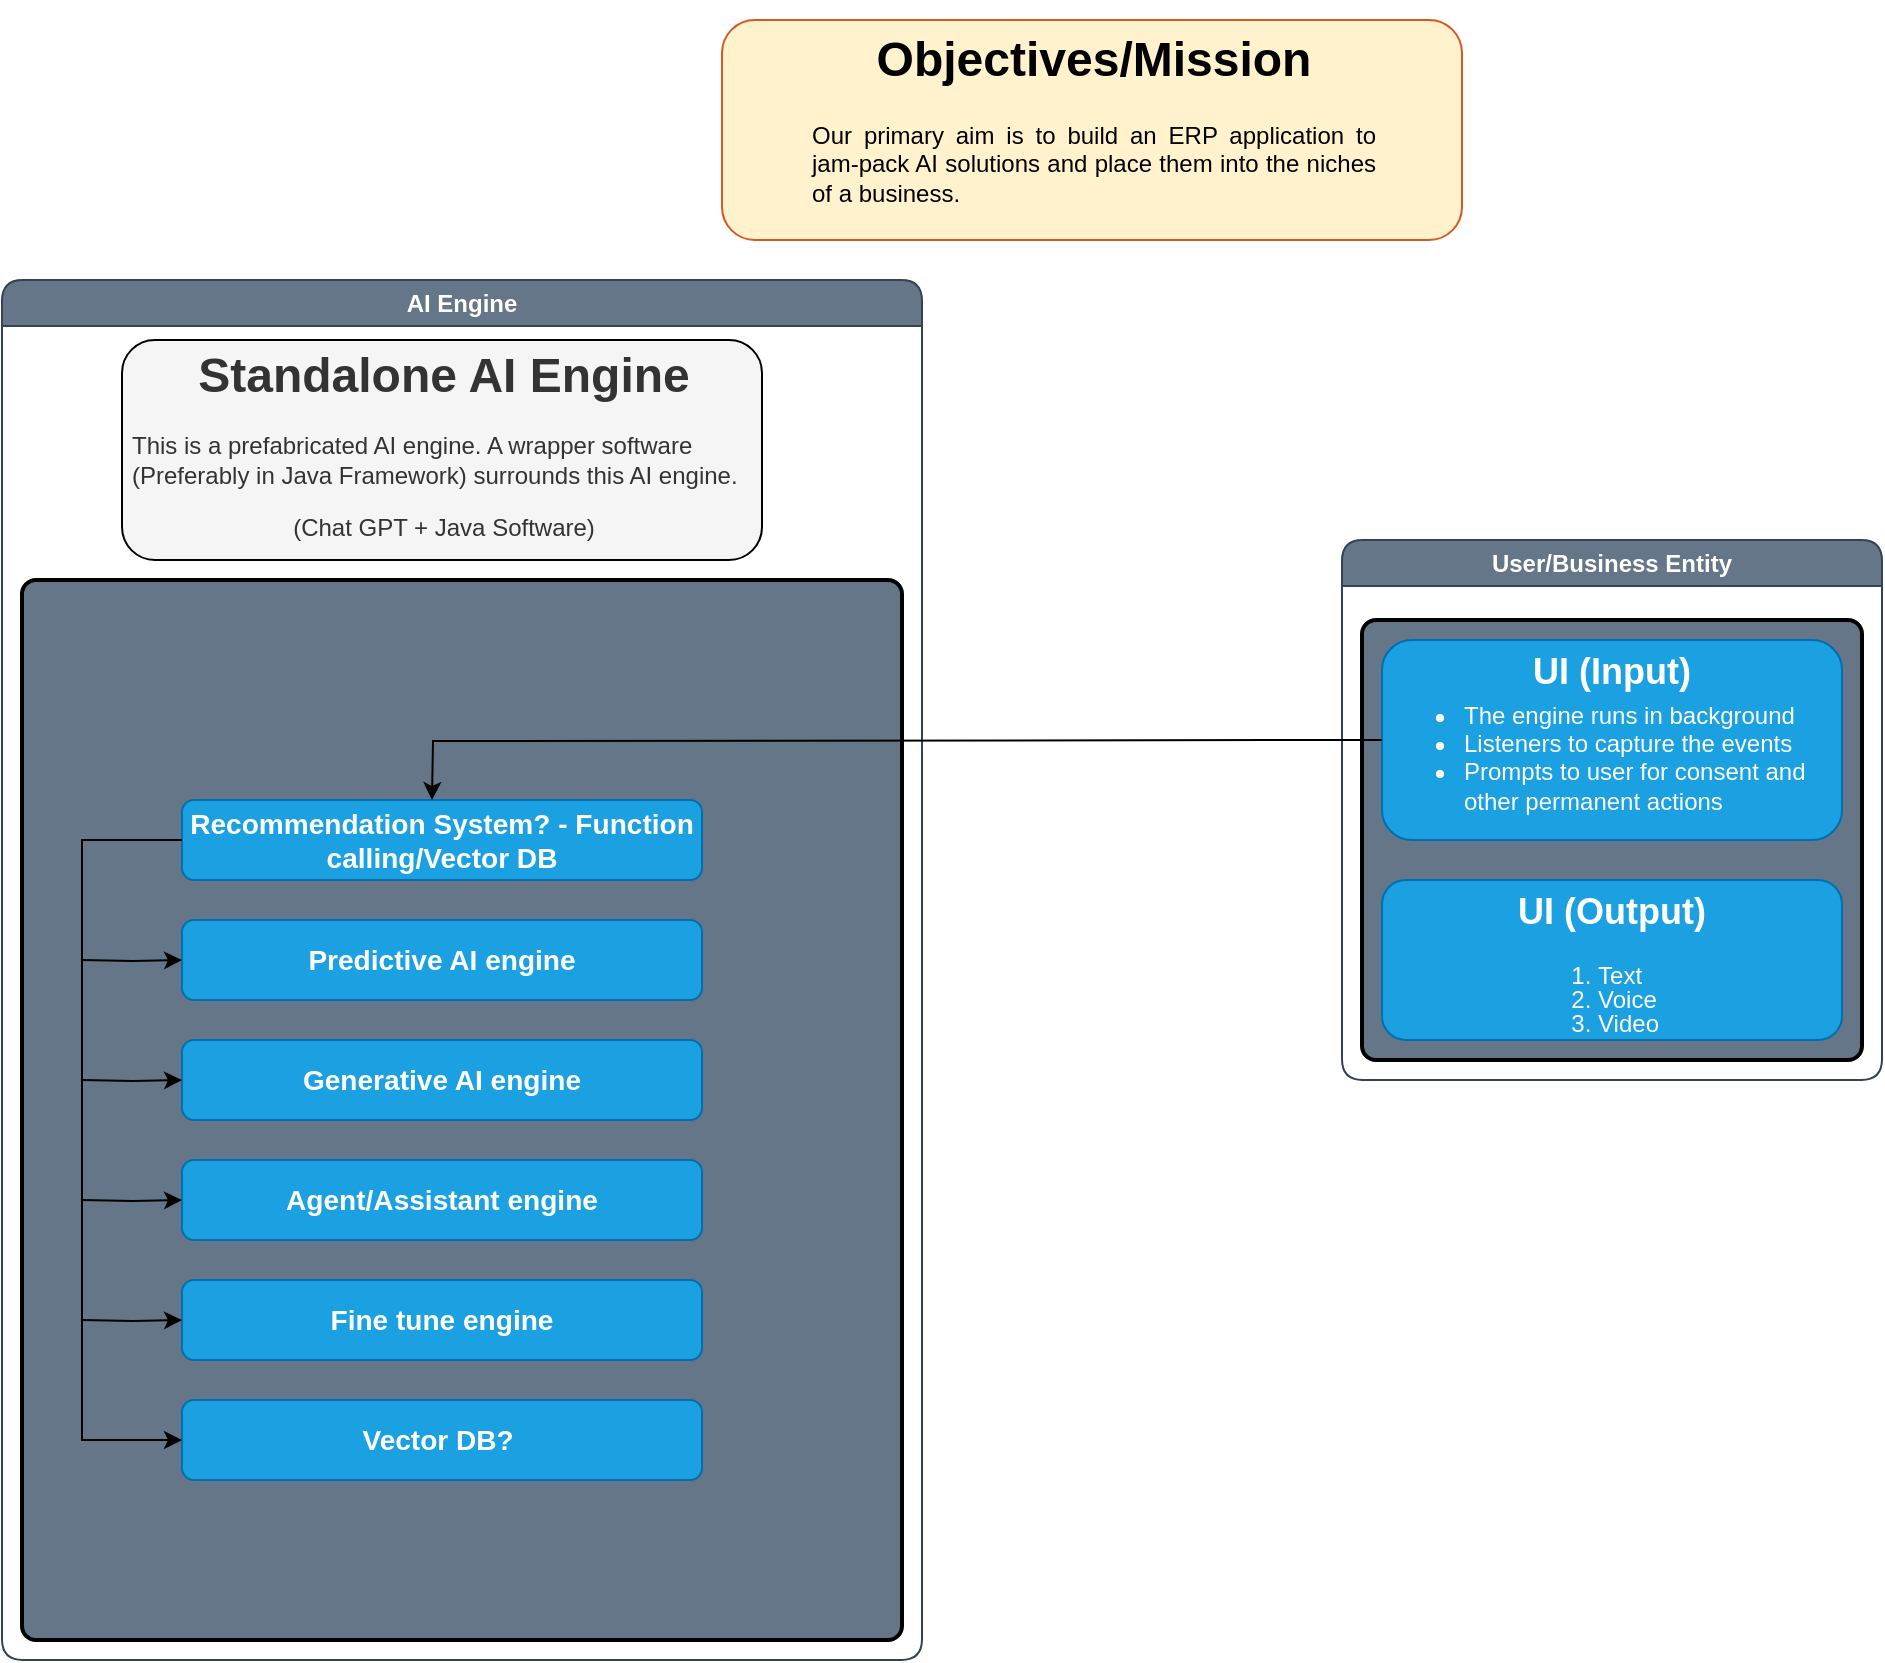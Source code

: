 <mxfile version="22.1.8" type="github" pages="3">
  <diagram name="Page-1" id="GCuxLxOxD08WY95o4TsF">
    <mxGraphModel dx="2154" dy="718" grid="1" gridSize="10" guides="1" tooltips="1" connect="1" arrows="1" fold="1" page="1" pageScale="1" pageWidth="850" pageHeight="1100" math="0" shadow="0">
      <root>
        <mxCell id="0" />
        <mxCell id="1" parent="0" />
        <mxCell id="XNfelhOZbHUISLfhdvYN-3" value="&lt;div&gt;AI Engine&lt;/div&gt;" style="swimlane;whiteSpace=wrap;html=1;rounded=1;fillColor=#647687;fontColor=#ffffff;strokeColor=#314354;glass=0;fillStyle=auto;gradientColor=none;" parent="1" vertex="1">
          <mxGeometry x="-450" y="380" width="460" height="690" as="geometry" />
        </mxCell>
        <mxCell id="XNfelhOZbHUISLfhdvYN-76" value="" style="rounded=1;whiteSpace=wrap;html=1;absoluteArcSize=1;arcSize=14;strokeWidth=2;fillColor=#647687;" parent="XNfelhOZbHUISLfhdvYN-3" vertex="1">
          <mxGeometry x="10" y="150" width="440" height="530" as="geometry" />
        </mxCell>
        <mxCell id="1H__Z4LCt-5vf_XRQfI3-1" value="&lt;h1 style=&quot;line-height: 100%;&quot; align=&quot;center&quot;&gt;Standalone AI Engine&lt;br&gt;&lt;/h1&gt;&lt;p style=&quot;line-height: 120%;&quot;&gt;This is a prefabricated AI engine. A wrapper software (Preferably in Java Framework) surrounds this AI engine.&lt;/p&gt;&lt;p style=&quot;line-height: 120%;&quot;&gt;&lt;/p&gt;&lt;div align=&quot;center&quot;&gt;(Chat GPT + Java Software)&lt;br&gt;&lt;/div&gt;&lt;p&gt;&lt;br&gt;&lt;/p&gt;&lt;p style=&quot;line-height: 120%;&quot;&gt;&lt;/p&gt;" style="text;html=1;strokeColor=#000000;fillColor=#f5f5f5;spacing=5;spacingTop=-20;whiteSpace=wrap;overflow=hidden;rounded=1;fontColor=#333333;glass=0;shadow=0;" vertex="1" parent="XNfelhOZbHUISLfhdvYN-3">
          <mxGeometry x="60" y="30" width="320" height="110" as="geometry" />
        </mxCell>
        <mxCell id="1H__Z4LCt-5vf_XRQfI3-8" value="&lt;h3&gt;Recommendation System? - Function calling/Vector DB&lt;br&gt;&lt;/h3&gt;" style="rounded=1;whiteSpace=wrap;html=1;fillColor=#1ba1e2;fontColor=#ffffff;strokeColor=#006EAF;" vertex="1" parent="XNfelhOZbHUISLfhdvYN-3">
          <mxGeometry x="90" y="260" width="260" height="40" as="geometry" />
        </mxCell>
        <mxCell id="1H__Z4LCt-5vf_XRQfI3-9" value="&lt;h3&gt;Predictive AI engine&lt;/h3&gt;" style="rounded=1;whiteSpace=wrap;html=1;fillColor=#1ba1e2;fontColor=#ffffff;strokeColor=#006EAF;" vertex="1" parent="XNfelhOZbHUISLfhdvYN-3">
          <mxGeometry x="90" y="320" width="260" height="40" as="geometry" />
        </mxCell>
        <mxCell id="1H__Z4LCt-5vf_XRQfI3-10" value="&lt;h3&gt;Generative AI engine&lt;/h3&gt;" style="rounded=1;whiteSpace=wrap;html=1;fillColor=#1ba1e2;fontColor=#ffffff;strokeColor=#006EAF;" vertex="1" parent="XNfelhOZbHUISLfhdvYN-3">
          <mxGeometry x="90" y="380" width="260" height="40" as="geometry" />
        </mxCell>
        <mxCell id="1H__Z4LCt-5vf_XRQfI3-11" value="&lt;h3&gt;Agent/Assistant engine&lt;/h3&gt;" style="rounded=1;whiteSpace=wrap;html=1;fillColor=#1ba1e2;fontColor=#ffffff;strokeColor=#006EAF;" vertex="1" parent="XNfelhOZbHUISLfhdvYN-3">
          <mxGeometry x="90" y="440" width="260" height="40" as="geometry" />
        </mxCell>
        <mxCell id="1H__Z4LCt-5vf_XRQfI3-12" value="&lt;h3&gt;Fine tune engine&lt;/h3&gt;" style="rounded=1;whiteSpace=wrap;html=1;fillColor=#1ba1e2;fontColor=#ffffff;strokeColor=#006EAF;" vertex="1" parent="XNfelhOZbHUISLfhdvYN-3">
          <mxGeometry x="90" y="500" width="260" height="40" as="geometry" />
        </mxCell>
        <mxCell id="1H__Z4LCt-5vf_XRQfI3-13" value="&lt;h3&gt;Vector DB?&amp;nbsp; &lt;br&gt;&lt;/h3&gt;" style="rounded=1;whiteSpace=wrap;html=1;fillColor=#1ba1e2;fontColor=#ffffff;strokeColor=#006EAF;" vertex="1" parent="XNfelhOZbHUISLfhdvYN-3">
          <mxGeometry x="90" y="560" width="260" height="40" as="geometry" />
        </mxCell>
        <mxCell id="1H__Z4LCt-5vf_XRQfI3-14" value="" style="endArrow=classic;html=1;rounded=0;edgeStyle=orthogonalEdgeStyle;entryX=0;entryY=0.5;entryDx=0;entryDy=0;shadow=0;exitX=0;exitY=0.5;exitDx=0;exitDy=0;" edge="1" parent="XNfelhOZbHUISLfhdvYN-3" source="1H__Z4LCt-5vf_XRQfI3-8" target="1H__Z4LCt-5vf_XRQfI3-13">
          <mxGeometry width="50" height="50" relative="1" as="geometry">
            <mxPoint x="215" y="280" as="sourcePoint" />
            <mxPoint x="165" y="330" as="targetPoint" />
            <Array as="points">
              <mxPoint x="40" y="280" />
              <mxPoint x="40" y="580" />
            </Array>
          </mxGeometry>
        </mxCell>
        <mxCell id="1H__Z4LCt-5vf_XRQfI3-17" value="" style="endArrow=classic;html=1;rounded=0;edgeStyle=orthogonalEdgeStyle;" edge="1" parent="XNfelhOZbHUISLfhdvYN-3" target="1H__Z4LCt-5vf_XRQfI3-9">
          <mxGeometry relative="1" as="geometry">
            <mxPoint x="40" y="340" as="sourcePoint" />
            <mxPoint x="60" y="340" as="targetPoint" />
            <Array as="points" />
          </mxGeometry>
        </mxCell>
        <mxCell id="1H__Z4LCt-5vf_XRQfI3-18" value="" style="endArrow=classic;html=1;rounded=0;edgeStyle=orthogonalEdgeStyle;" edge="1" parent="XNfelhOZbHUISLfhdvYN-3" target="1H__Z4LCt-5vf_XRQfI3-10">
          <mxGeometry relative="1" as="geometry">
            <mxPoint x="40" y="400" as="sourcePoint" />
            <mxPoint x="80" y="400" as="targetPoint" />
            <Array as="points" />
          </mxGeometry>
        </mxCell>
        <mxCell id="1H__Z4LCt-5vf_XRQfI3-22" value="" style="endArrow=classic;html=1;rounded=0;edgeStyle=orthogonalEdgeStyle;entryX=0;entryY=0.5;entryDx=0;entryDy=0;" edge="1" parent="XNfelhOZbHUISLfhdvYN-3" target="1H__Z4LCt-5vf_XRQfI3-11">
          <mxGeometry relative="1" as="geometry">
            <mxPoint x="40" y="460" as="sourcePoint" />
            <mxPoint x="100" y="410" as="targetPoint" />
            <Array as="points" />
          </mxGeometry>
        </mxCell>
        <mxCell id="1H__Z4LCt-5vf_XRQfI3-23" value="" style="endArrow=classic;html=1;rounded=0;edgeStyle=orthogonalEdgeStyle;entryX=0;entryY=0.5;entryDx=0;entryDy=0;" edge="1" parent="XNfelhOZbHUISLfhdvYN-3" target="1H__Z4LCt-5vf_XRQfI3-12">
          <mxGeometry relative="1" as="geometry">
            <mxPoint x="40" y="520" as="sourcePoint" />
            <mxPoint x="100" y="470" as="targetPoint" />
            <Array as="points" />
          </mxGeometry>
        </mxCell>
        <mxCell id="XNfelhOZbHUISLfhdvYN-2" value="&lt;h1 align=&quot;center&quot;&gt;Objectives/Mission&lt;br&gt;&lt;/h1&gt;&lt;blockquote&gt;&lt;div align=&quot;justify&quot;&gt;Our primary aim is to build an ERP application to jam-pack AI solutions and place them into the niches of a business.&lt;br&gt;&lt;/div&gt;&lt;/blockquote&gt;" style="text;html=1;strokeColor=#D65822;fillColor=#fff2cc;spacing=5;spacingTop=-20;whiteSpace=wrap;overflow=hidden;rounded=1;labelBorderColor=none;labelBackgroundColor=none;" parent="1" vertex="1">
          <mxGeometry x="-90" y="250" width="370" height="110" as="geometry" />
        </mxCell>
        <mxCell id="XNfelhOZbHUISLfhdvYN-11" value="User/Business Entity" style="swimlane;whiteSpace=wrap;html=1;rounded=1;fillColor=#647687;fontColor=#ffffff;strokeColor=#314354;" parent="1" vertex="1">
          <mxGeometry x="220" y="510" width="270" height="270" as="geometry" />
        </mxCell>
        <mxCell id="XNfelhOZbHUISLfhdvYN-88" value="" style="rounded=1;whiteSpace=wrap;html=1;absoluteArcSize=1;arcSize=14;strokeWidth=2;fillColor=#647687;" parent="XNfelhOZbHUISLfhdvYN-11" vertex="1">
          <mxGeometry x="10" y="40" width="250" height="220" as="geometry" />
        </mxCell>
        <mxCell id="XNfelhOZbHUISLfhdvYN-12" value="&lt;h2 style=&quot;line-height: 0%;&quot;&gt;UI (Input)&lt;/h2&gt;&lt;div&gt;&lt;ul&gt;&lt;li&gt;&lt;div align=&quot;left&quot;&gt;The engine runs in background &lt;br&gt;&lt;/div&gt;&lt;/li&gt;&lt;li&gt;&lt;div align=&quot;left&quot;&gt;Listeners to capture the events&lt;br&gt;&lt;/div&gt;&lt;/li&gt;&lt;li&gt;&lt;div align=&quot;left&quot;&gt;Prompts to user for consent and other permanent actions&lt;br&gt;&lt;/div&gt;&lt;/li&gt;&lt;/ul&gt;&lt;/div&gt;" style="rounded=1;whiteSpace=wrap;html=1;fillColor=#1ba1e2;fontColor=#ffffff;strokeColor=#006EAF;" parent="XNfelhOZbHUISLfhdvYN-11" vertex="1">
          <mxGeometry x="20" y="50" width="230" height="100" as="geometry" />
        </mxCell>
        <mxCell id="XNfelhOZbHUISLfhdvYN-29" value="&lt;p style=&quot;line-height: 120%;&quot;&gt;&lt;/p&gt;&lt;h2&gt;UI (Output)&lt;/h2&gt;&lt;div&gt;&lt;ol style=&quot;line-height: 100%;&quot;&gt;&lt;li&gt;&lt;div align=&quot;left&quot;&gt;Text&lt;/div&gt;&lt;/li&gt;&lt;li&gt;&lt;div align=&quot;left&quot;&gt;Voice&lt;/div&gt;&lt;/li&gt;&lt;li&gt;&lt;div align=&quot;left&quot;&gt;Video&lt;/div&gt;&lt;/li&gt;&lt;/ol&gt;&lt;/div&gt;&lt;p&gt;&lt;/p&gt;" style="rounded=1;whiteSpace=wrap;html=1;fillColor=#1ba1e2;fontColor=#ffffff;strokeColor=#006EAF;" parent="XNfelhOZbHUISLfhdvYN-11" vertex="1">
          <mxGeometry x="20" y="170" width="230" height="80" as="geometry" />
        </mxCell>
        <mxCell id="1H__Z4LCt-5vf_XRQfI3-5" value="" style="endArrow=classic;html=1;rounded=0;edgeStyle=orthogonalEdgeStyle;exitX=0;exitY=0.5;exitDx=0;exitDy=0;" edge="1" parent="1">
          <mxGeometry relative="1" as="geometry">
            <mxPoint x="240" y="610" as="sourcePoint" />
            <mxPoint x="-235" y="640" as="targetPoint" />
          </mxGeometry>
        </mxCell>
      </root>
    </mxGraphModel>
  </diagram>
  <diagram id="IqofV5swPOzBDh46DIPk" name="Page-2">
    <mxGraphModel dx="1434" dy="790" grid="1" gridSize="10" guides="1" tooltips="1" connect="1" arrows="1" fold="1" page="1" pageScale="1" pageWidth="850" pageHeight="1100" math="0" shadow="0">
      <root>
        <mxCell id="0" />
        <mxCell id="1" parent="0" />
        <mxCell id="7Y33LcFCYapHBjeH51eG-1" value="User/Business Entity" style="swimlane;whiteSpace=wrap;html=1;rounded=1;fillColor=#647687;fontColor=#ffffff;strokeColor=#314354;" vertex="1" parent="1">
          <mxGeometry x="1070" y="120" width="270" height="170" as="geometry" />
        </mxCell>
        <mxCell id="7Y33LcFCYapHBjeH51eG-2" value="" style="rounded=1;whiteSpace=wrap;html=1;absoluteArcSize=1;arcSize=14;strokeWidth=2;fillColor=#647687;" vertex="1" parent="7Y33LcFCYapHBjeH51eG-1">
          <mxGeometry x="10" y="40" width="250" height="120" as="geometry" />
        </mxCell>
        <mxCell id="7Y33LcFCYapHBjeH51eG-3" value="&lt;h2 style=&quot;line-height: 0%;&quot;&gt;UI (Input)&lt;/h2&gt;&lt;div&gt;&lt;ul&gt;&lt;li&gt;&lt;div align=&quot;left&quot;&gt;The engine runs in background &lt;br&gt;&lt;/div&gt;&lt;/li&gt;&lt;li&gt;&lt;div align=&quot;left&quot;&gt;Listeners to capture the events&lt;br&gt;&lt;/div&gt;&lt;/li&gt;&lt;li&gt;&lt;div align=&quot;left&quot;&gt;Prompts to user for consent and other permanent actions&lt;br&gt;&lt;/div&gt;&lt;/li&gt;&lt;/ul&gt;&lt;/div&gt;" style="rounded=1;whiteSpace=wrap;html=1;fillColor=#1ba1e2;fontColor=#ffffff;strokeColor=#006EAF;" vertex="1" parent="7Y33LcFCYapHBjeH51eG-1">
          <mxGeometry x="20" y="50" width="230" height="100" as="geometry" />
        </mxCell>
        <mxCell id="7Y33LcFCYapHBjeH51eG-5" value="&lt;div&gt;AI Engine&lt;/div&gt;" style="swimlane;whiteSpace=wrap;html=1;rounded=1;fillColor=#647687;fontColor=#ffffff;strokeColor=#314354;glass=0;fillStyle=auto;gradientColor=none;" vertex="1" parent="1">
          <mxGeometry x="570" y="60" width="460" height="590" as="geometry" />
        </mxCell>
        <mxCell id="7Y33LcFCYapHBjeH51eG-6" value="" style="rounded=1;whiteSpace=wrap;html=1;absoluteArcSize=1;arcSize=14;strokeWidth=2;fillColor=#647687;" vertex="1" parent="7Y33LcFCYapHBjeH51eG-5">
          <mxGeometry x="10" y="151" width="440" height="429" as="geometry" />
        </mxCell>
        <mxCell id="7Y33LcFCYapHBjeH51eG-7" value="&lt;h1 style=&quot;line-height: 100%;&quot; align=&quot;center&quot;&gt;Standalone AI Engine&lt;br&gt;&lt;/h1&gt;&lt;p style=&quot;line-height: 120%;&quot;&gt;This is a Trainable LLM engine. Either a open sourced or ChatGPT can substitute as the LLM engine.&lt;br&gt;&lt;/p&gt;&lt;p style=&quot;line-height: 120%;&quot;&gt;&lt;/p&gt;&lt;div align=&quot;center&quot;&gt;{Trainable (LLM) + (?) Java Software}&lt;br&gt;&lt;/div&gt;&lt;p&gt;&lt;br&gt;&lt;/p&gt;&lt;p style=&quot;line-height: 120%;&quot;&gt;&lt;/p&gt;" style="text;html=1;strokeColor=#000000;fillColor=#f5f5f5;spacing=5;spacingTop=-20;whiteSpace=wrap;overflow=hidden;rounded=1;fontColor=#333333;glass=0;shadow=0;" vertex="1" parent="7Y33LcFCYapHBjeH51eG-5">
          <mxGeometry x="70" y="30" width="320" height="110" as="geometry" />
        </mxCell>
        <mxCell id="7Y33LcFCYapHBjeH51eG-20" value="" style="edgeStyle=orthogonalEdgeStyle;rounded=0;orthogonalLoop=1;jettySize=auto;html=1;" edge="1" parent="7Y33LcFCYapHBjeH51eG-5" source="7Y33LcFCYapHBjeH51eG-8" target="7Y33LcFCYapHBjeH51eG-11">
          <mxGeometry relative="1" as="geometry" />
        </mxCell>
        <mxCell id="7Y33LcFCYapHBjeH51eG-8" value="&lt;h3 style=&quot;line-height: 0%;&quot;&gt;LLM Engine&lt;br&gt;&lt;/h3&gt;&lt;div&gt;&lt;br&gt;&lt;/div&gt;&lt;div style=&quot;line-height: 120%;&quot;&gt;ChatGPT - Limited to Function Call/Assistant engine&lt;/div&gt;&lt;div&gt;&lt;br&gt;&lt;/div&gt;&lt;div&gt;LangChain - provides a wrapper to invoke suitable agent&lt;br&gt;&lt;/div&gt;" style="rounded=1;whiteSpace=wrap;html=1;fillColor=#1ba1e2;fontColor=#ffffff;strokeColor=#006EAF;" vertex="1" parent="7Y33LcFCYapHBjeH51eG-5">
          <mxGeometry x="100" y="180" width="260" height="130" as="geometry" />
        </mxCell>
        <mxCell id="7Y33LcFCYapHBjeH51eG-9" value="&lt;h3&gt;Predictive AI engine&lt;/h3&gt;" style="rounded=1;whiteSpace=wrap;html=1;fillColor=#1ba1e2;fontColor=#ffffff;strokeColor=#006EAF;" vertex="1" parent="7Y33LcFCYapHBjeH51eG-5">
          <mxGeometry x="100" y="400" width="260" height="40" as="geometry" />
        </mxCell>
        <mxCell id="7Y33LcFCYapHBjeH51eG-10" value="&lt;h3&gt;Generative AI engine&lt;/h3&gt;" style="rounded=1;whiteSpace=wrap;html=1;fillColor=#1ba1e2;fontColor=#ffffff;strokeColor=#006EAF;" vertex="1" parent="7Y33LcFCYapHBjeH51eG-5">
          <mxGeometry x="100" y="460" width="260" height="40" as="geometry" />
        </mxCell>
        <mxCell id="7Y33LcFCYapHBjeH51eG-11" value="&lt;h3&gt;Function Call/Assistant engine&lt;/h3&gt;" style="rounded=1;whiteSpace=wrap;html=1;fillColor=#1ba1e2;fontColor=#ffffff;strokeColor=#006EAF;" vertex="1" parent="7Y33LcFCYapHBjeH51eG-5">
          <mxGeometry x="100" y="340" width="260" height="40" as="geometry" />
        </mxCell>
        <mxCell id="7Y33LcFCYapHBjeH51eG-14" value="" style="endArrow=classic;html=1;rounded=0;edgeStyle=orthogonalEdgeStyle;entryX=0;entryY=0.5;entryDx=0;entryDy=0;shadow=0;exitX=0;exitY=0.5;exitDx=0;exitDy=0;" edge="1" parent="7Y33LcFCYapHBjeH51eG-5" source="7Y33LcFCYapHBjeH51eG-11" target="X4uBdDSrGkgzhg09zqyd-1">
          <mxGeometry width="50" height="50" relative="1" as="geometry">
            <mxPoint x="215" y="335" as="sourcePoint" />
            <mxPoint x="90" y="635" as="targetPoint" />
            <Array as="points">
              <mxPoint x="40" y="360" />
              <mxPoint x="40" y="540" />
            </Array>
          </mxGeometry>
        </mxCell>
        <mxCell id="7Y33LcFCYapHBjeH51eG-15" value="" style="endArrow=classic;html=1;rounded=0;edgeStyle=orthogonalEdgeStyle;entryX=0;entryY=0.5;entryDx=0;entryDy=0;" edge="1" parent="7Y33LcFCYapHBjeH51eG-5" target="7Y33LcFCYapHBjeH51eG-9">
          <mxGeometry relative="1" as="geometry">
            <mxPoint x="40" y="420" as="sourcePoint" />
            <mxPoint x="60" y="395" as="targetPoint" />
            <Array as="points" />
          </mxGeometry>
        </mxCell>
        <mxCell id="X4uBdDSrGkgzhg09zqyd-1" value="&lt;h3&gt;Inferential AI engine&lt;/h3&gt;" style="rounded=1;whiteSpace=wrap;html=1;fillColor=#1ba1e2;fontColor=#ffffff;strokeColor=#006EAF;" vertex="1" parent="7Y33LcFCYapHBjeH51eG-5">
          <mxGeometry x="100" y="520" width="260" height="40" as="geometry" />
        </mxCell>
        <mxCell id="X4uBdDSrGkgzhg09zqyd-2" value="" style="endArrow=classic;html=1;rounded=0;edgeStyle=orthogonalEdgeStyle;entryX=0;entryY=0.5;entryDx=0;entryDy=0;" edge="1" parent="7Y33LcFCYapHBjeH51eG-5" target="7Y33LcFCYapHBjeH51eG-10">
          <mxGeometry relative="1" as="geometry">
            <mxPoint x="40" y="480" as="sourcePoint" />
            <mxPoint x="110" y="435" as="targetPoint" />
            <Array as="points" />
          </mxGeometry>
        </mxCell>
        <mxCell id="7Y33LcFCYapHBjeH51eG-19" value="" style="endArrow=classic;html=1;rounded=0;edgeStyle=orthogonalEdgeStyle;exitX=0;exitY=0.5;exitDx=0;exitDy=0;entryX=0.5;entryY=0;entryDx=0;entryDy=0;" edge="1" source="7Y33LcFCYapHBjeH51eG-3" target="7Y33LcFCYapHBjeH51eG-8" parent="1">
          <mxGeometry relative="1" as="geometry">
            <mxPoint x="1085" y="270" as="sourcePoint" />
            <mxPoint x="610" y="350" as="targetPoint" />
            <Array as="points">
              <mxPoint x="800" y="220" />
            </Array>
          </mxGeometry>
        </mxCell>
        <mxCell id="RTKUZAYxuar_xMZqmQou-1" value="Training Engine" style="swimlane;whiteSpace=wrap;html=1;rounded=1;fillColor=#647687;fontColor=#ffffff;strokeColor=#314354;" vertex="1" parent="1">
          <mxGeometry x="230" y="210" width="270" height="170" as="geometry" />
        </mxCell>
        <mxCell id="RTKUZAYxuar_xMZqmQou-2" value="" style="rounded=1;whiteSpace=wrap;html=1;absoluteArcSize=1;arcSize=14;strokeWidth=2;fillColor=#647687;" vertex="1" parent="RTKUZAYxuar_xMZqmQou-1">
          <mxGeometry x="10" y="40" width="250" height="120" as="geometry" />
        </mxCell>
        <mxCell id="RTKUZAYxuar_xMZqmQou-3" value="&lt;ul&gt;&lt;li&gt;&lt;div align=&quot;left&quot;&gt;CRM system training data&lt;br&gt;&lt;/div&gt;&lt;/li&gt;&lt;li&gt;&lt;div align=&quot;left&quot;&gt;User Activity/History&lt;/div&gt;&lt;/li&gt;&lt;li&gt;&lt;div align=&quot;left&quot;&gt;RLHF (Reinforcement learning from human feedback)&lt;br&gt;&lt;/div&gt;&lt;/li&gt;&lt;/ul&gt;" style="rounded=1;whiteSpace=wrap;html=1;fillColor=#1ba1e2;fontColor=#ffffff;strokeColor=#006EAF;" vertex="1" parent="RTKUZAYxuar_xMZqmQou-1">
          <mxGeometry x="20" y="50" width="230" height="100" as="geometry" />
        </mxCell>
        <mxCell id="RTKUZAYxuar_xMZqmQou-5" value="" style="edgeStyle=orthogonalEdgeStyle;rounded=0;orthogonalLoop=1;jettySize=auto;html=1;entryX=0;entryY=0.431;entryDx=0;entryDy=0;entryPerimeter=0;" edge="1" parent="1" source="RTKUZAYxuar_xMZqmQou-3" target="7Y33LcFCYapHBjeH51eG-8">
          <mxGeometry relative="1" as="geometry">
            <Array as="points">
              <mxPoint x="530" y="296" />
              <mxPoint x="530" y="296" />
            </Array>
          </mxGeometry>
        </mxCell>
        <mxCell id="MUORPn35FcL14R13qd3m-1" value="&lt;h1&gt;CHAT GPT&lt;br&gt;&lt;/h1&gt;&lt;p&gt;1. Create Assistant (It bears a unique ID)&lt;/p&gt;&lt;p&gt;2. We can run the assistant using this particular ID and other relevant data&lt;/p&gt;&lt;p&gt;&lt;b&gt;This ID and relevant data come out from the trained chat-GPT model&lt;/b&gt;&lt;/p&gt;&lt;p&gt;Ref -&amp;gt; https://platform.openai.com/docs/assistants/overview&lt;br&gt;&lt;/p&gt;" style="text;html=1;strokeColor=none;fillColor=#FFCCCC;spacing=5;spacingTop=-20;whiteSpace=wrap;overflow=hidden;rounded=0;" vertex="1" parent="1">
          <mxGeometry x="595" y="670" width="410" height="150" as="geometry" />
        </mxCell>
        <mxCell id="MUORPn35FcL14R13qd3m-2" value="&lt;h1&gt;LangChain AI&lt;br&gt;&lt;/h1&gt;&lt;p&gt;1. Wrap an AI engine in a tool receptacle&lt;/p&gt;&lt;p&gt;2. Provide your prompt&lt;/p&gt;&lt;p&gt;&lt;b&gt;The langchain wrapper will automatically pick up the appropriate AI engine&lt;/b&gt;&lt;br&gt;&lt;/p&gt;&lt;p&gt;Ref -&amp;gt; https://www.pinecone.io/learn/series/langchain/langchain-agents/&lt;/p&gt;&lt;p&gt;&lt;b&gt;Challenges&lt;/b&gt;&lt;/p&gt;&lt;p&gt;1. Is the ChatGPT engine trainable in this setup?&lt;b&gt;&lt;br&gt;&lt;/b&gt;&lt;/p&gt;&lt;p&gt;2. Is it a prudent choice?&lt;br&gt;&lt;/p&gt;" style="text;html=1;strokeColor=none;fillColor=#FFCCCC;spacing=5;spacingTop=-20;whiteSpace=wrap;overflow=hidden;rounded=0;" vertex="1" parent="1">
          <mxGeometry x="595" y="840" width="410" height="250" as="geometry" />
        </mxCell>
      </root>
    </mxGraphModel>
  </diagram>
  <diagram id="66rwtNAYlAOkY1FNoPoi" name="Page-3">
    <mxGraphModel dx="1434" dy="790" grid="1" gridSize="10" guides="1" tooltips="1" connect="1" arrows="1" fold="1" page="1" pageScale="1" pageWidth="850" pageHeight="1100" math="0" shadow="0">
      <root>
        <mxCell id="0" />
        <mxCell id="1" parent="0" />
        <mxCell id="xoGaISpQg2qlwAeNo5IH-1" value="User/Business Entity" style="swimlane;whiteSpace=wrap;html=1;rounded=1;fillColor=#647687;fontColor=#ffffff;strokeColor=#314354;" vertex="1" parent="1">
          <mxGeometry x="1250" y="240" width="270" height="170" as="geometry" />
        </mxCell>
        <mxCell id="xoGaISpQg2qlwAeNo5IH-2" value="" style="rounded=1;whiteSpace=wrap;html=1;absoluteArcSize=1;arcSize=14;strokeWidth=2;fillColor=#647687;" vertex="1" parent="xoGaISpQg2qlwAeNo5IH-1">
          <mxGeometry x="10" y="40" width="250" height="120" as="geometry" />
        </mxCell>
        <mxCell id="xoGaISpQg2qlwAeNo5IH-3" value="&lt;h2 style=&quot;line-height: 0%;&quot;&gt;UI (Input)&lt;/h2&gt;&lt;div&gt;&lt;ul&gt;&lt;li&gt;&lt;div align=&quot;left&quot;&gt;The engine runs in background &lt;br&gt;&lt;/div&gt;&lt;/li&gt;&lt;li&gt;&lt;div align=&quot;left&quot;&gt;Listeners to capture the events&lt;br&gt;&lt;/div&gt;&lt;/li&gt;&lt;li&gt;&lt;div align=&quot;left&quot;&gt;Prompts to user for consent and other permanent actions&lt;br&gt;&lt;/div&gt;&lt;/li&gt;&lt;/ul&gt;&lt;/div&gt;" style="rounded=1;whiteSpace=wrap;html=1;fillColor=#1ba1e2;fontColor=#ffffff;strokeColor=#006EAF;" vertex="1" parent="xoGaISpQg2qlwAeNo5IH-1">
          <mxGeometry x="20" y="50" width="230" height="100" as="geometry" />
        </mxCell>
        <mxCell id="xoGaISpQg2qlwAeNo5IH-4" value="&lt;div&gt;AI Engine&lt;/div&gt;" style="swimlane;whiteSpace=wrap;html=1;rounded=1;fillColor=#647687;fontColor=#ffffff;strokeColor=#314354;glass=0;fillStyle=auto;gradientColor=none;" vertex="1" parent="1">
          <mxGeometry x="750" y="180" width="460" height="590" as="geometry" />
        </mxCell>
        <mxCell id="xoGaISpQg2qlwAeNo5IH-5" value="" style="rounded=1;whiteSpace=wrap;html=1;absoluteArcSize=1;arcSize=14;strokeWidth=2;fillColor=#647687;" vertex="1" parent="xoGaISpQg2qlwAeNo5IH-4">
          <mxGeometry x="10" y="151" width="440" height="429" as="geometry" />
        </mxCell>
        <mxCell id="xoGaISpQg2qlwAeNo5IH-6" value="&lt;h1 style=&quot;line-height: 100%;&quot; align=&quot;center&quot;&gt;Standalone AI Engine&lt;br&gt;&lt;/h1&gt;&lt;p style=&quot;line-height: 120%;&quot;&gt;This is a Trainable LLM engine. Either a open sourced or ChatGPT can substitute as the LLM engine.&lt;br&gt;&lt;/p&gt;&lt;p style=&quot;line-height: 120%;&quot;&gt;&lt;/p&gt;&lt;div align=&quot;center&quot;&gt;{Trainable (LLM) + (?) Java Software}&lt;br&gt;&lt;/div&gt;&lt;p&gt;&lt;br&gt;&lt;/p&gt;&lt;p style=&quot;line-height: 120%;&quot;&gt;&lt;/p&gt;" style="text;html=1;strokeColor=#000000;fillColor=#f5f5f5;spacing=5;spacingTop=-20;whiteSpace=wrap;overflow=hidden;rounded=1;fontColor=#333333;glass=0;shadow=0;" vertex="1" parent="xoGaISpQg2qlwAeNo5IH-4">
          <mxGeometry x="70" y="30" width="320" height="110" as="geometry" />
        </mxCell>
        <mxCell id="xoGaISpQg2qlwAeNo5IH-7" value="" style="edgeStyle=orthogonalEdgeStyle;rounded=0;orthogonalLoop=1;jettySize=auto;html=1;" edge="1" parent="xoGaISpQg2qlwAeNo5IH-4" source="xoGaISpQg2qlwAeNo5IH-8" target="xoGaISpQg2qlwAeNo5IH-11">
          <mxGeometry relative="1" as="geometry" />
        </mxCell>
        <mxCell id="xoGaISpQg2qlwAeNo5IH-8" value="&lt;h3 style=&quot;line-height: 0%;&quot;&gt;LLAMA&lt;br&gt;&lt;/h3&gt;&lt;div align=&quot;left&quot;&gt;https://huggingface.co/meta-llama/Llama-2-7b-chat-hf&lt;/div&gt;&lt;div&gt;&lt;br&gt;&lt;/div&gt;&lt;div align=&quot;center&quot;&gt;Train it with CRMS data and make it act in the desired way.&lt;br&gt;&lt;/div&gt;" style="rounded=1;whiteSpace=wrap;html=1;fillColor=#1ba1e2;fontColor=#ffffff;strokeColor=#006EAF;" vertex="1" parent="xoGaISpQg2qlwAeNo5IH-4">
          <mxGeometry x="100" y="180" width="260" height="130" as="geometry" />
        </mxCell>
        <mxCell id="xoGaISpQg2qlwAeNo5IH-9" value="&lt;h3&gt;Predictive AI engine&lt;/h3&gt;" style="rounded=1;whiteSpace=wrap;html=1;fillColor=#1ba1e2;fontColor=#ffffff;strokeColor=#006EAF;" vertex="1" parent="xoGaISpQg2qlwAeNo5IH-4">
          <mxGeometry x="100" y="400" width="260" height="40" as="geometry" />
        </mxCell>
        <mxCell id="xoGaISpQg2qlwAeNo5IH-10" value="&lt;h3&gt;Generative AI engine&lt;/h3&gt;" style="rounded=1;whiteSpace=wrap;html=1;fillColor=#1ba1e2;fontColor=#ffffff;strokeColor=#006EAF;" vertex="1" parent="xoGaISpQg2qlwAeNo5IH-4">
          <mxGeometry x="100" y="460" width="260" height="40" as="geometry" />
        </mxCell>
        <mxCell id="xoGaISpQg2qlwAeNo5IH-11" value="&lt;h3&gt;Function Call/Assistant engine&lt;/h3&gt;" style="rounded=1;whiteSpace=wrap;html=1;fillColor=#1ba1e2;fontColor=#ffffff;strokeColor=#006EAF;" vertex="1" parent="xoGaISpQg2qlwAeNo5IH-4">
          <mxGeometry x="100" y="340" width="260" height="40" as="geometry" />
        </mxCell>
        <mxCell id="xoGaISpQg2qlwAeNo5IH-12" value="" style="endArrow=classic;html=1;rounded=0;edgeStyle=orthogonalEdgeStyle;entryX=0;entryY=0.5;entryDx=0;entryDy=0;shadow=0;exitX=0;exitY=0.5;exitDx=0;exitDy=0;" edge="1" parent="xoGaISpQg2qlwAeNo5IH-4" source="xoGaISpQg2qlwAeNo5IH-11" target="xoGaISpQg2qlwAeNo5IH-14">
          <mxGeometry width="50" height="50" relative="1" as="geometry">
            <mxPoint x="215" y="335" as="sourcePoint" />
            <mxPoint x="90" y="635" as="targetPoint" />
            <Array as="points">
              <mxPoint x="40" y="360" />
              <mxPoint x="40" y="540" />
            </Array>
          </mxGeometry>
        </mxCell>
        <mxCell id="xoGaISpQg2qlwAeNo5IH-13" value="" style="endArrow=classic;html=1;rounded=0;edgeStyle=orthogonalEdgeStyle;entryX=0;entryY=0.5;entryDx=0;entryDy=0;" edge="1" parent="xoGaISpQg2qlwAeNo5IH-4" target="xoGaISpQg2qlwAeNo5IH-9">
          <mxGeometry relative="1" as="geometry">
            <mxPoint x="40" y="420" as="sourcePoint" />
            <mxPoint x="60" y="395" as="targetPoint" />
            <Array as="points" />
          </mxGeometry>
        </mxCell>
        <mxCell id="xoGaISpQg2qlwAeNo5IH-14" value="&lt;h3&gt;Inferential AI engine&lt;/h3&gt;" style="rounded=1;whiteSpace=wrap;html=1;fillColor=#1ba1e2;fontColor=#ffffff;strokeColor=#006EAF;" vertex="1" parent="xoGaISpQg2qlwAeNo5IH-4">
          <mxGeometry x="100" y="520" width="260" height="40" as="geometry" />
        </mxCell>
        <mxCell id="xoGaISpQg2qlwAeNo5IH-15" value="" style="endArrow=classic;html=1;rounded=0;edgeStyle=orthogonalEdgeStyle;entryX=0;entryY=0.5;entryDx=0;entryDy=0;" edge="1" parent="xoGaISpQg2qlwAeNo5IH-4" target="xoGaISpQg2qlwAeNo5IH-10">
          <mxGeometry relative="1" as="geometry">
            <mxPoint x="40" y="480" as="sourcePoint" />
            <mxPoint x="110" y="435" as="targetPoint" />
            <Array as="points" />
          </mxGeometry>
        </mxCell>
        <mxCell id="xoGaISpQg2qlwAeNo5IH-16" value="" style="endArrow=classic;html=1;rounded=0;edgeStyle=orthogonalEdgeStyle;exitX=0;exitY=0.5;exitDx=0;exitDy=0;entryX=0.5;entryY=0;entryDx=0;entryDy=0;" edge="1" source="xoGaISpQg2qlwAeNo5IH-3" target="xoGaISpQg2qlwAeNo5IH-8" parent="1">
          <mxGeometry relative="1" as="geometry">
            <mxPoint x="1265" y="390" as="sourcePoint" />
            <mxPoint x="790" y="470" as="targetPoint" />
            <Array as="points">
              <mxPoint x="980" y="340" />
            </Array>
          </mxGeometry>
        </mxCell>
        <mxCell id="xoGaISpQg2qlwAeNo5IH-17" value="Training Engine" style="swimlane;whiteSpace=wrap;html=1;rounded=1;fillColor=#647687;fontColor=#ffffff;strokeColor=#314354;" vertex="1" parent="1">
          <mxGeometry x="410" y="330" width="270" height="170" as="geometry" />
        </mxCell>
        <mxCell id="xoGaISpQg2qlwAeNo5IH-18" value="" style="rounded=1;whiteSpace=wrap;html=1;absoluteArcSize=1;arcSize=14;strokeWidth=2;fillColor=#647687;" vertex="1" parent="xoGaISpQg2qlwAeNo5IH-17">
          <mxGeometry x="10" y="40" width="250" height="120" as="geometry" />
        </mxCell>
        <mxCell id="xoGaISpQg2qlwAeNo5IH-19" value="&lt;ul&gt;&lt;li&gt;&lt;div align=&quot;left&quot;&gt;CRM system training data&lt;br&gt;&lt;/div&gt;&lt;/li&gt;&lt;li&gt;&lt;div align=&quot;left&quot;&gt;User Activity/History&lt;/div&gt;&lt;/li&gt;&lt;li&gt;&lt;div align=&quot;left&quot;&gt;RLHF (Reinforcement learning from human feedback)&lt;br&gt;&lt;/div&gt;&lt;/li&gt;&lt;/ul&gt;" style="rounded=1;whiteSpace=wrap;html=1;fillColor=#1ba1e2;fontColor=#ffffff;strokeColor=#006EAF;" vertex="1" parent="xoGaISpQg2qlwAeNo5IH-17">
          <mxGeometry x="20" y="50" width="230" height="100" as="geometry" />
        </mxCell>
        <mxCell id="xoGaISpQg2qlwAeNo5IH-20" value="" style="edgeStyle=orthogonalEdgeStyle;rounded=0;orthogonalLoop=1;jettySize=auto;html=1;entryX=0;entryY=0.431;entryDx=0;entryDy=0;entryPerimeter=0;" edge="1" source="xoGaISpQg2qlwAeNo5IH-19" target="xoGaISpQg2qlwAeNo5IH-8" parent="1">
          <mxGeometry relative="1" as="geometry">
            <Array as="points">
              <mxPoint x="710" y="416" />
              <mxPoint x="710" y="416" />
            </Array>
          </mxGeometry>
        </mxCell>
        <mxCell id="E42EFhXp0UmIhKrnRVTA-1" value="&lt;h1&gt;LLAMA&lt;/h1&gt;&lt;div&gt;Challenges&lt;b&gt;&lt;br&gt;- How to use the signature of the Event Listener to train it?&lt;/b&gt;&lt;br&gt;&lt;/div&gt;" style="text;html=1;strokeColor=none;fillColor=#FFCCCC;spacing=5;spacingTop=-20;whiteSpace=wrap;overflow=hidden;rounded=0;" vertex="1" parent="1">
          <mxGeometry x="775" y="820" width="410" height="90" as="geometry" />
        </mxCell>
      </root>
    </mxGraphModel>
  </diagram>
</mxfile>
